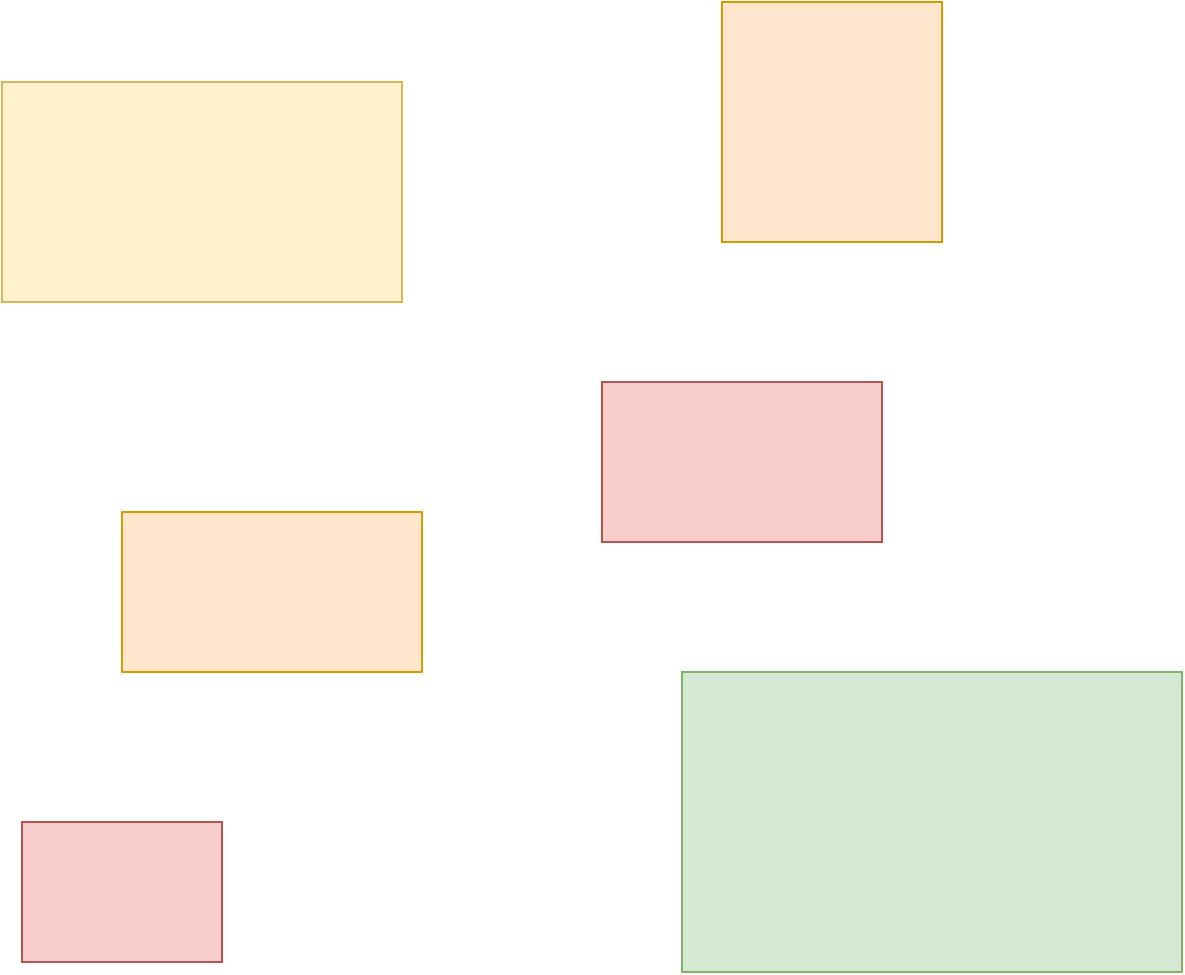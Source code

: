 <mxfile version="23.1.5" type="github">
  <diagram name="Page-1" id="UKHWP5Mqvf86o4DLu1rS">
    <mxGraphModel dx="1506" dy="1104" grid="1" gridSize="10" guides="1" tooltips="1" connect="1" arrows="1" fold="1" page="1" pageScale="1" pageWidth="850" pageHeight="1100" math="0" shadow="0">
      <root>
        <mxCell id="0" />
        <mxCell id="1" parent="0" />
        <mxCell id="xLl04O9MDr9radoetVoa-1" value="" style="rounded=0;whiteSpace=wrap;html=1;fillColor=#fff2cc;strokeColor=#d6b656;" vertex="1" parent="1">
          <mxGeometry x="180" y="180" width="200" height="110" as="geometry" />
        </mxCell>
        <mxCell id="xLl04O9MDr9radoetVoa-2" value="" style="rounded=0;whiteSpace=wrap;html=1;fillColor=#f8cecc;strokeColor=#b85450;" vertex="1" parent="1">
          <mxGeometry x="480" y="330" width="140" height="80" as="geometry" />
        </mxCell>
        <mxCell id="xLl04O9MDr9radoetVoa-3" value="" style="rounded=0;whiteSpace=wrap;html=1;fillColor=#ffe6cc;strokeColor=#d79b00;" vertex="1" parent="1">
          <mxGeometry x="240" y="395" width="150" height="80" as="geometry" />
        </mxCell>
        <mxCell id="xLl04O9MDr9radoetVoa-4" value="" style="rounded=0;whiteSpace=wrap;html=1;fillColor=#ffe6cc;strokeColor=#d79b00;" vertex="1" parent="1">
          <mxGeometry x="540" y="140" width="110" height="120" as="geometry" />
        </mxCell>
        <mxCell id="xLl04O9MDr9radoetVoa-5" value="" style="rounded=0;whiteSpace=wrap;html=1;fillColor=#f8cecc;strokeColor=#b85450;" vertex="1" parent="1">
          <mxGeometry x="190" y="550" width="100" height="70" as="geometry" />
        </mxCell>
        <mxCell id="xLl04O9MDr9radoetVoa-6" value="" style="rounded=0;whiteSpace=wrap;html=1;fillColor=#d5e8d4;strokeColor=#82b366;" vertex="1" parent="1">
          <mxGeometry x="520" y="475" width="250" height="150" as="geometry" />
        </mxCell>
      </root>
    </mxGraphModel>
  </diagram>
</mxfile>
